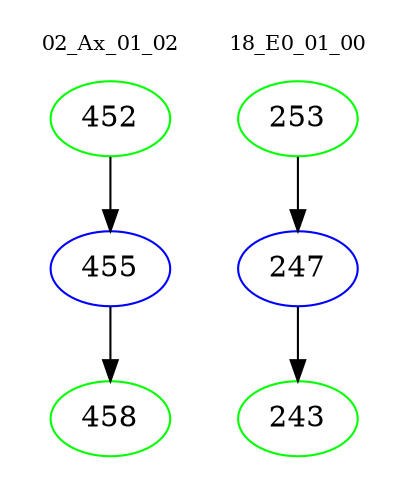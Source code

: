 digraph{
subgraph cluster_0 {
color = white
label = "02_Ax_01_02";
fontsize=10;
T0_452 [label="452", color="green"]
T0_452 -> T0_455 [color="black"]
T0_455 [label="455", color="blue"]
T0_455 -> T0_458 [color="black"]
T0_458 [label="458", color="green"]
}
subgraph cluster_1 {
color = white
label = "18_E0_01_00";
fontsize=10;
T1_253 [label="253", color="green"]
T1_253 -> T1_247 [color="black"]
T1_247 [label="247", color="blue"]
T1_247 -> T1_243 [color="black"]
T1_243 [label="243", color="green"]
}
}
